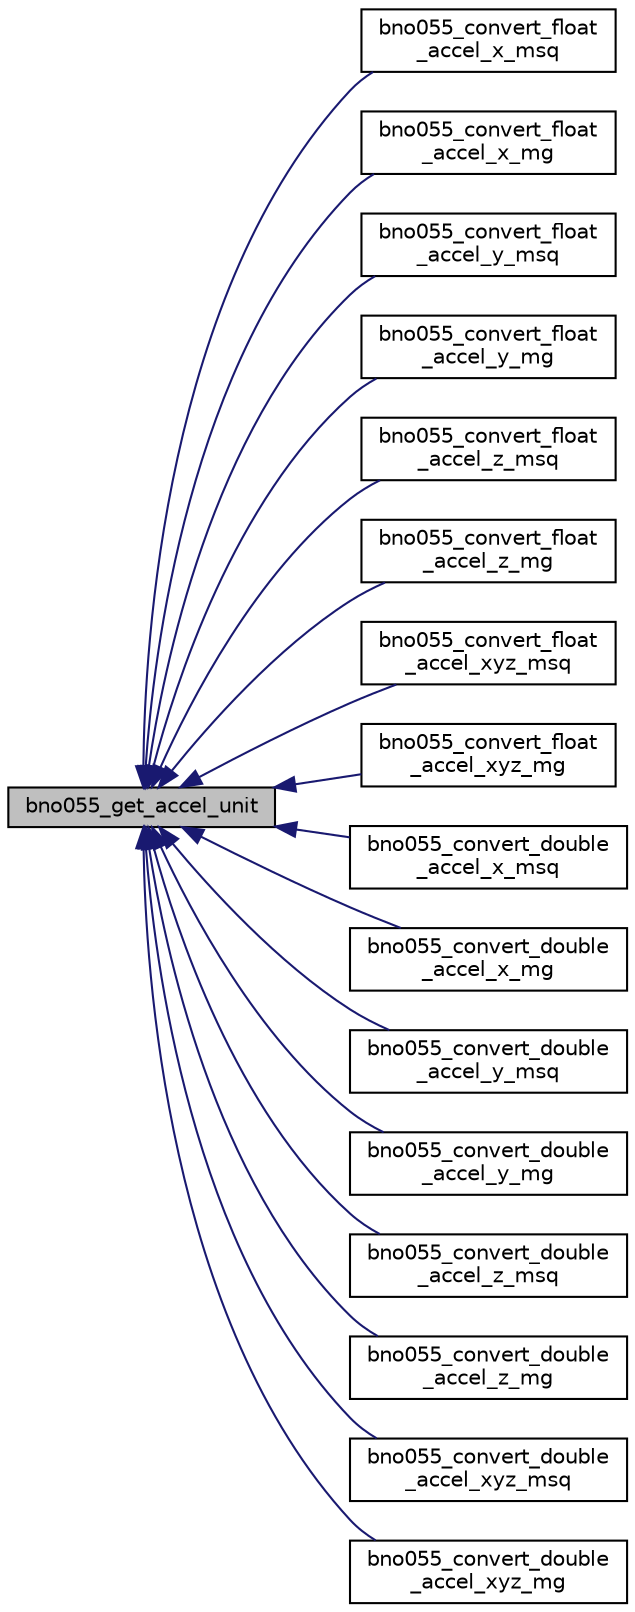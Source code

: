 digraph "bno055_get_accel_unit"
{
  edge [fontname="Helvetica",fontsize="10",labelfontname="Helvetica",labelfontsize="10"];
  node [fontname="Helvetica",fontsize="10",shape=record];
  rankdir="LR";
  Node1 [label="bno055_get_accel_unit",height=0.2,width=0.4,color="black", fillcolor="grey75", style="filled", fontcolor="black"];
  Node1 -> Node2 [dir="back",color="midnightblue",fontsize="10",style="solid",fontname="Helvetica"];
  Node2 [label="bno055_convert_float\l_accel_x_msq",height=0.2,width=0.4,color="black", fillcolor="white", style="filled",URL="$bno055_8h.html#ae204332a095a40701e60dc00eb22cff7",tooltip="This API is used to convert the accel x raw data to meterpersecseq output as float. "];
  Node1 -> Node3 [dir="back",color="midnightblue",fontsize="10",style="solid",fontname="Helvetica"];
  Node3 [label="bno055_convert_float\l_accel_x_mg",height=0.2,width=0.4,color="black", fillcolor="white", style="filled",URL="$bno055_8h.html#a475f40b3ad06ff9ca1de536a74d16ee8",tooltip="This API is used to convert the accel y raw data to millig output as float. "];
  Node1 -> Node4 [dir="back",color="midnightblue",fontsize="10",style="solid",fontname="Helvetica"];
  Node4 [label="bno055_convert_float\l_accel_y_msq",height=0.2,width=0.4,color="black", fillcolor="white", style="filled",URL="$bno055_8h.html#a1cb2e36900fb3db42306dd5c978c54e2",tooltip="This API is used to convert the accel x raw data to meterpersecseq output as float. "];
  Node1 -> Node5 [dir="back",color="midnightblue",fontsize="10",style="solid",fontname="Helvetica"];
  Node5 [label="bno055_convert_float\l_accel_y_mg",height=0.2,width=0.4,color="black", fillcolor="white", style="filled",URL="$bno055_8h.html#ac92040a19bb078d2ba86631e1f5bdb66",tooltip="This API is used to convert the accel y raw data to millig output as float. "];
  Node1 -> Node6 [dir="back",color="midnightblue",fontsize="10",style="solid",fontname="Helvetica"];
  Node6 [label="bno055_convert_float\l_accel_z_msq",height=0.2,width=0.4,color="black", fillcolor="white", style="filled",URL="$bno055_8h.html#a7303e3071d18ca01a8911d4b4ba24de3",tooltip="This API is used to convert the accel z raw data to meterpersecseq output as float. "];
  Node1 -> Node7 [dir="back",color="midnightblue",fontsize="10",style="solid",fontname="Helvetica"];
  Node7 [label="bno055_convert_float\l_accel_z_mg",height=0.2,width=0.4,color="black", fillcolor="white", style="filled",URL="$bno055_8h.html#a3e07565be88bc29a80110dd16666fcb6",tooltip="This API is used to convert the accel z raw data to millig output as float. "];
  Node1 -> Node8 [dir="back",color="midnightblue",fontsize="10",style="solid",fontname="Helvetica"];
  Node8 [label="bno055_convert_float\l_accel_xyz_msq",height=0.2,width=0.4,color="black", fillcolor="white", style="filled",URL="$bno055_8h.html#ab25502d3943a003b5494ba37c670d4c8",tooltip="This API is used to convert the accel xyz raw data to meterpersecseq output as float. "];
  Node1 -> Node9 [dir="back",color="midnightblue",fontsize="10",style="solid",fontname="Helvetica"];
  Node9 [label="bno055_convert_float\l_accel_xyz_mg",height=0.2,width=0.4,color="black", fillcolor="white", style="filled",URL="$bno055_8h.html#a9d95819b056d6c020464b02ecebc7c86",tooltip="This API is used to convert the accel xyz raw data to millig output as float. "];
  Node1 -> Node10 [dir="back",color="midnightblue",fontsize="10",style="solid",fontname="Helvetica"];
  Node10 [label="bno055_convert_double\l_accel_x_msq",height=0.2,width=0.4,color="black", fillcolor="white", style="filled",URL="$bno055_8h.html#af4d5fa3e2a1281656e083eef52b31a89",tooltip="This API is used to convert the accel x raw data to meterpersecseq output as double. "];
  Node1 -> Node11 [dir="back",color="midnightblue",fontsize="10",style="solid",fontname="Helvetica"];
  Node11 [label="bno055_convert_double\l_accel_x_mg",height=0.2,width=0.4,color="black", fillcolor="white", style="filled",URL="$bno055_8h.html#a629067020fea5063bceb6b36f29db864",tooltip="This API is used to convert the accel x raw data to millig output as double. "];
  Node1 -> Node12 [dir="back",color="midnightblue",fontsize="10",style="solid",fontname="Helvetica"];
  Node12 [label="bno055_convert_double\l_accel_y_msq",height=0.2,width=0.4,color="black", fillcolor="white", style="filled",URL="$bno055_8h.html#aa569820dca744c005fbf405b030f4a4a",tooltip="This API is used to convert the accel y raw data to meterpersecseq output as double. "];
  Node1 -> Node13 [dir="back",color="midnightblue",fontsize="10",style="solid",fontname="Helvetica"];
  Node13 [label="bno055_convert_double\l_accel_y_mg",height=0.2,width=0.4,color="black", fillcolor="white", style="filled",URL="$bno055_8h.html#a5db7da80c1289862bf3c1adb03193c17",tooltip="This API is used to convert the accel y raw data to millig output as double. "];
  Node1 -> Node14 [dir="back",color="midnightblue",fontsize="10",style="solid",fontname="Helvetica"];
  Node14 [label="bno055_convert_double\l_accel_z_msq",height=0.2,width=0.4,color="black", fillcolor="white", style="filled",URL="$bno055_8h.html#a2af1fe6eefe2e1af056c2b33e6460515",tooltip="This API is used to convert the accel z raw data to meterpersecseq output as double. "];
  Node1 -> Node15 [dir="back",color="midnightblue",fontsize="10",style="solid",fontname="Helvetica"];
  Node15 [label="bno055_convert_double\l_accel_z_mg",height=0.2,width=0.4,color="black", fillcolor="white", style="filled",URL="$bno055_8h.html#a3a3a75254860a14ec962b2bfea8facf1",tooltip="This API is used to convert the accel z raw data to millig output as double. "];
  Node1 -> Node16 [dir="back",color="midnightblue",fontsize="10",style="solid",fontname="Helvetica"];
  Node16 [label="bno055_convert_double\l_accel_xyz_msq",height=0.2,width=0.4,color="black", fillcolor="white", style="filled",URL="$bno055_8h.html#ab232e07aad181f9f7cbb762f25abf05e",tooltip="This API is used to convert the accel xyz raw data to meterpersecseq output as double. "];
  Node1 -> Node17 [dir="back",color="midnightblue",fontsize="10",style="solid",fontname="Helvetica"];
  Node17 [label="bno055_convert_double\l_accel_xyz_mg",height=0.2,width=0.4,color="black", fillcolor="white", style="filled",URL="$bno055_8h.html#aac6b35a95e27a6a655e1f8686f90702f",tooltip="This API is used to convert the accel xyz raw data to millig output as double. "];
}
